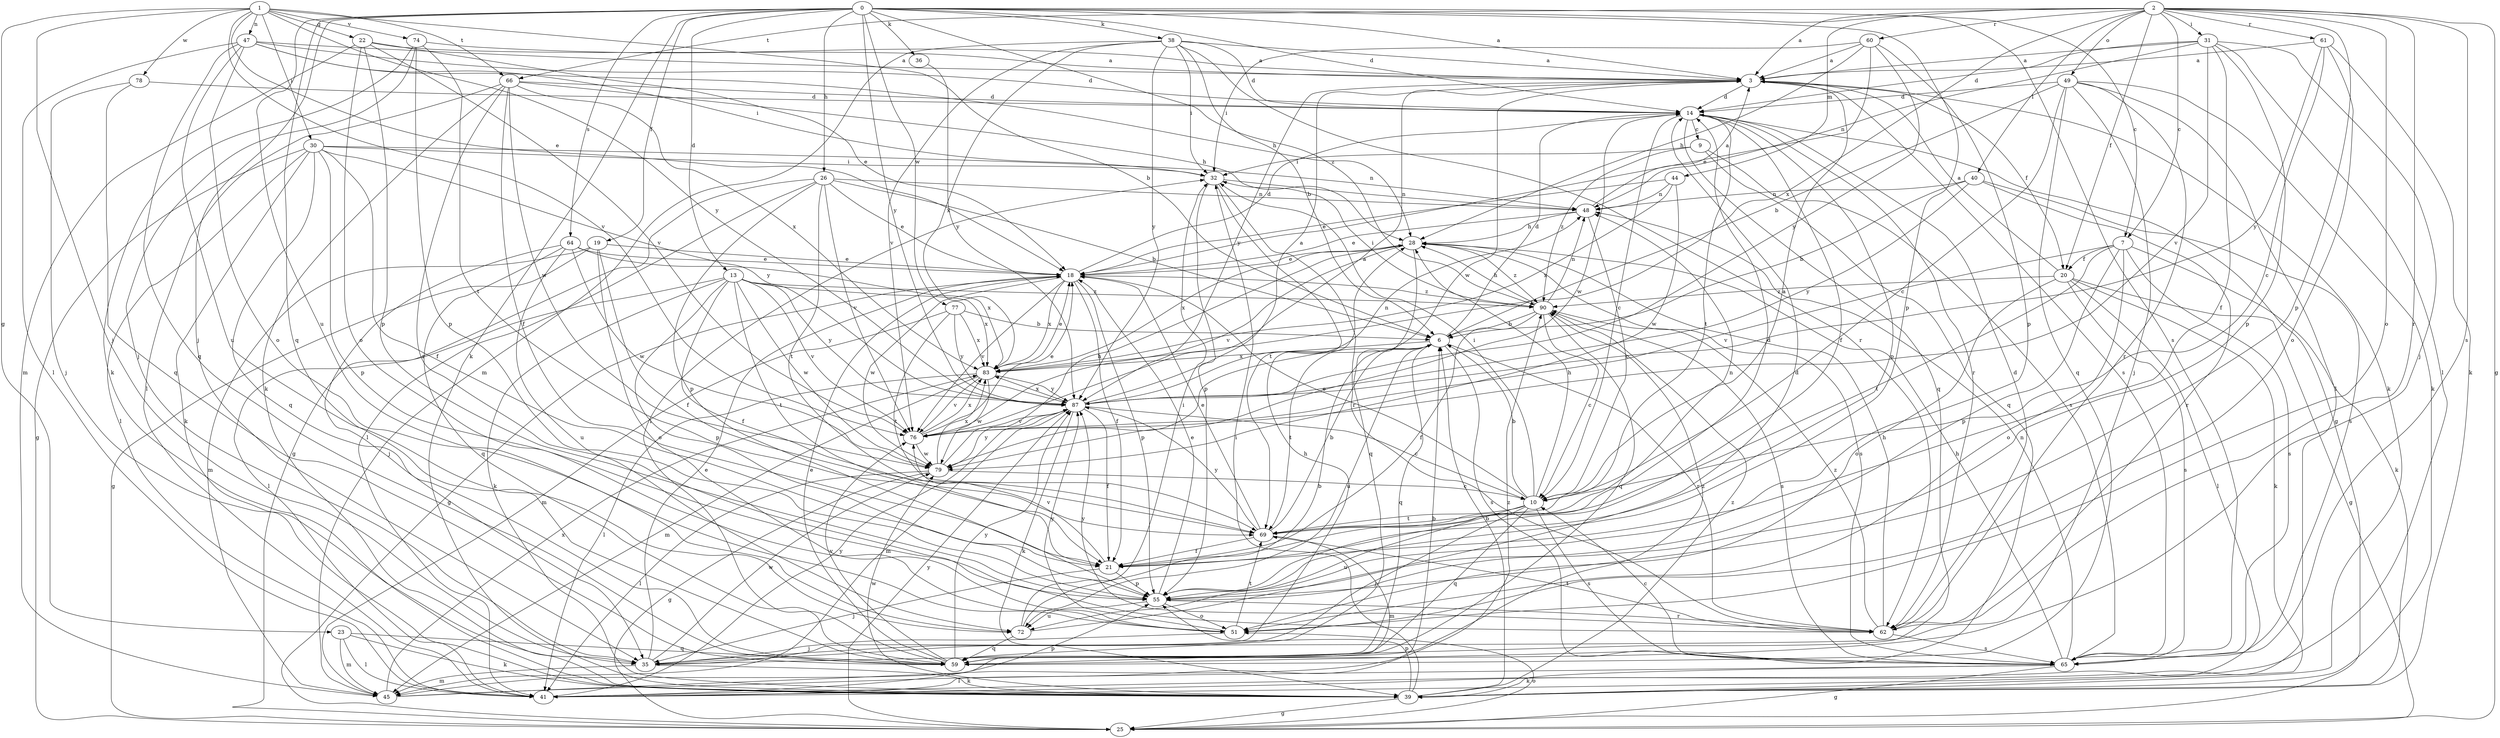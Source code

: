 strict digraph  {
0;
1;
2;
3;
6;
7;
9;
10;
13;
14;
18;
19;
20;
21;
22;
23;
25;
26;
28;
30;
31;
32;
35;
36;
38;
39;
40;
41;
44;
45;
47;
48;
49;
51;
55;
59;
60;
61;
62;
64;
65;
66;
69;
72;
74;
76;
77;
78;
79;
83;
87;
90;
0 -> 3  [label=a];
0 -> 7  [label=c];
0 -> 13  [label=d];
0 -> 14  [label=d];
0 -> 19  [label=f];
0 -> 26  [label=h];
0 -> 35  [label=j];
0 -> 36  [label=k];
0 -> 38  [label=k];
0 -> 39  [label=k];
0 -> 55  [label=p];
0 -> 59  [label=q];
0 -> 64  [label=s];
0 -> 65  [label=s];
0 -> 72  [label=u];
0 -> 77  [label=w];
0 -> 87  [label=y];
0 -> 90  [label=z];
1 -> 6  [label=b];
1 -> 18  [label=e];
1 -> 22  [label=g];
1 -> 23  [label=g];
1 -> 30  [label=i];
1 -> 35  [label=j];
1 -> 47  [label=n];
1 -> 66  [label=t];
1 -> 74  [label=v];
1 -> 76  [label=v];
1 -> 78  [label=w];
1 -> 87  [label=y];
2 -> 3  [label=a];
2 -> 7  [label=c];
2 -> 20  [label=f];
2 -> 25  [label=g];
2 -> 31  [label=i];
2 -> 40  [label=l];
2 -> 44  [label=m];
2 -> 49  [label=o];
2 -> 51  [label=o];
2 -> 55  [label=p];
2 -> 60  [label=r];
2 -> 61  [label=r];
2 -> 62  [label=r];
2 -> 65  [label=s];
2 -> 66  [label=t];
2 -> 83  [label=x];
3 -> 14  [label=d];
3 -> 20  [label=f];
3 -> 39  [label=k];
3 -> 65  [label=s];
3 -> 79  [label=w];
3 -> 87  [label=y];
6 -> 14  [label=d];
6 -> 59  [label=q];
6 -> 62  [label=r];
6 -> 65  [label=s];
6 -> 69  [label=t];
6 -> 72  [label=u];
6 -> 83  [label=x];
7 -> 20  [label=f];
7 -> 39  [label=k];
7 -> 51  [label=o];
7 -> 55  [label=p];
7 -> 65  [label=s];
7 -> 69  [label=t];
7 -> 76  [label=v];
9 -> 32  [label=i];
9 -> 59  [label=q];
9 -> 65  [label=s];
9 -> 90  [label=z];
10 -> 3  [label=a];
10 -> 6  [label=b];
10 -> 18  [label=e];
10 -> 28  [label=h];
10 -> 32  [label=i];
10 -> 35  [label=j];
10 -> 59  [label=q];
10 -> 65  [label=s];
10 -> 69  [label=t];
10 -> 72  [label=u];
13 -> 21  [label=f];
13 -> 39  [label=k];
13 -> 41  [label=l];
13 -> 55  [label=p];
13 -> 69  [label=t];
13 -> 76  [label=v];
13 -> 79  [label=w];
13 -> 83  [label=x];
13 -> 87  [label=y];
13 -> 90  [label=z];
14 -> 9  [label=c];
14 -> 10  [label=c];
14 -> 21  [label=f];
14 -> 25  [label=g];
14 -> 55  [label=p];
14 -> 59  [label=q];
14 -> 62  [label=r];
14 -> 69  [label=t];
14 -> 79  [label=w];
18 -> 14  [label=d];
18 -> 21  [label=f];
18 -> 25  [label=g];
18 -> 55  [label=p];
18 -> 76  [label=v];
18 -> 79  [label=w];
18 -> 83  [label=x];
18 -> 90  [label=z];
19 -> 18  [label=e];
19 -> 21  [label=f];
19 -> 25  [label=g];
19 -> 45  [label=m];
19 -> 51  [label=o];
20 -> 3  [label=a];
20 -> 25  [label=g];
20 -> 39  [label=k];
20 -> 41  [label=l];
20 -> 51  [label=o];
20 -> 65  [label=s];
20 -> 90  [label=z];
21 -> 14  [label=d];
21 -> 35  [label=j];
21 -> 55  [label=p];
21 -> 76  [label=v];
22 -> 3  [label=a];
22 -> 18  [label=e];
22 -> 45  [label=m];
22 -> 51  [label=o];
22 -> 55  [label=p];
22 -> 76  [label=v];
23 -> 39  [label=k];
23 -> 41  [label=l];
23 -> 45  [label=m];
23 -> 59  [label=q];
25 -> 51  [label=o];
25 -> 87  [label=y];
26 -> 6  [label=b];
26 -> 18  [label=e];
26 -> 25  [label=g];
26 -> 41  [label=l];
26 -> 48  [label=n];
26 -> 55  [label=p];
26 -> 69  [label=t];
26 -> 76  [label=v];
28 -> 18  [label=e];
28 -> 59  [label=q];
28 -> 65  [label=s];
28 -> 76  [label=v];
28 -> 83  [label=x];
28 -> 90  [label=z];
30 -> 21  [label=f];
30 -> 25  [label=g];
30 -> 32  [label=i];
30 -> 39  [label=k];
30 -> 41  [label=l];
30 -> 48  [label=n];
30 -> 55  [label=p];
30 -> 59  [label=q];
30 -> 87  [label=y];
31 -> 3  [label=a];
31 -> 14  [label=d];
31 -> 21  [label=f];
31 -> 35  [label=j];
31 -> 41  [label=l];
31 -> 48  [label=n];
31 -> 55  [label=p];
31 -> 76  [label=v];
32 -> 48  [label=n];
32 -> 55  [label=p];
32 -> 62  [label=r];
32 -> 69  [label=t];
35 -> 18  [label=e];
35 -> 28  [label=h];
35 -> 39  [label=k];
35 -> 45  [label=m];
35 -> 79  [label=w];
36 -> 87  [label=y];
38 -> 3  [label=a];
38 -> 6  [label=b];
38 -> 14  [label=d];
38 -> 32  [label=i];
38 -> 45  [label=m];
38 -> 62  [label=r];
38 -> 76  [label=v];
38 -> 83  [label=x];
38 -> 87  [label=y];
39 -> 6  [label=b];
39 -> 25  [label=g];
39 -> 32  [label=i];
39 -> 55  [label=p];
39 -> 79  [label=w];
39 -> 90  [label=z];
40 -> 6  [label=b];
40 -> 48  [label=n];
40 -> 62  [label=r];
40 -> 65  [label=s];
40 -> 87  [label=y];
41 -> 55  [label=p];
41 -> 87  [label=y];
44 -> 18  [label=e];
44 -> 48  [label=n];
44 -> 79  [label=w];
44 -> 83  [label=x];
45 -> 6  [label=b];
45 -> 83  [label=x];
45 -> 90  [label=z];
47 -> 3  [label=a];
47 -> 14  [label=d];
47 -> 28  [label=h];
47 -> 32  [label=i];
47 -> 41  [label=l];
47 -> 51  [label=o];
47 -> 59  [label=q];
47 -> 72  [label=u];
48 -> 3  [label=a];
48 -> 10  [label=c];
48 -> 18  [label=e];
48 -> 28  [label=h];
49 -> 6  [label=b];
49 -> 10  [label=c];
49 -> 14  [label=d];
49 -> 35  [label=j];
49 -> 39  [label=k];
49 -> 41  [label=l];
49 -> 59  [label=q];
49 -> 62  [label=r];
51 -> 35  [label=j];
51 -> 69  [label=t];
51 -> 87  [label=y];
55 -> 18  [label=e];
55 -> 51  [label=o];
55 -> 62  [label=r];
55 -> 72  [label=u];
59 -> 18  [label=e];
59 -> 32  [label=i];
59 -> 76  [label=v];
59 -> 87  [label=y];
59 -> 90  [label=z];
60 -> 3  [label=a];
60 -> 18  [label=e];
60 -> 28  [label=h];
60 -> 32  [label=i];
60 -> 55  [label=p];
60 -> 87  [label=y];
61 -> 3  [label=a];
61 -> 10  [label=c];
61 -> 39  [label=k];
61 -> 51  [label=o];
61 -> 87  [label=y];
62 -> 14  [label=d];
62 -> 28  [label=h];
62 -> 65  [label=s];
62 -> 69  [label=t];
62 -> 87  [label=y];
62 -> 90  [label=z];
64 -> 18  [label=e];
64 -> 35  [label=j];
64 -> 59  [label=q];
64 -> 72  [label=u];
64 -> 79  [label=w];
64 -> 83  [label=x];
65 -> 10  [label=c];
65 -> 25  [label=g];
65 -> 28  [label=h];
65 -> 39  [label=k];
65 -> 41  [label=l];
65 -> 48  [label=n];
66 -> 14  [label=d];
66 -> 21  [label=f];
66 -> 28  [label=h];
66 -> 39  [label=k];
66 -> 41  [label=l];
66 -> 62  [label=r];
66 -> 79  [label=w];
66 -> 83  [label=x];
69 -> 6  [label=b];
69 -> 18  [label=e];
69 -> 21  [label=f];
69 -> 45  [label=m];
69 -> 48  [label=n];
69 -> 87  [label=y];
72 -> 6  [label=b];
72 -> 14  [label=d];
72 -> 32  [label=i];
72 -> 59  [label=q];
74 -> 3  [label=a];
74 -> 35  [label=j];
74 -> 39  [label=k];
74 -> 55  [label=p];
74 -> 69  [label=t];
76 -> 3  [label=a];
76 -> 18  [label=e];
76 -> 79  [label=w];
76 -> 83  [label=x];
77 -> 6  [label=b];
77 -> 45  [label=m];
77 -> 69  [label=t];
77 -> 83  [label=x];
77 -> 87  [label=y];
78 -> 14  [label=d];
78 -> 35  [label=j];
78 -> 59  [label=q];
79 -> 10  [label=c];
79 -> 25  [label=g];
79 -> 28  [label=h];
79 -> 41  [label=l];
79 -> 83  [label=x];
79 -> 87  [label=y];
83 -> 18  [label=e];
83 -> 41  [label=l];
83 -> 45  [label=m];
83 -> 76  [label=v];
83 -> 79  [label=w];
83 -> 87  [label=y];
87 -> 3  [label=a];
87 -> 10  [label=c];
87 -> 21  [label=f];
87 -> 39  [label=k];
87 -> 45  [label=m];
87 -> 48  [label=n];
87 -> 76  [label=v];
87 -> 83  [label=x];
90 -> 6  [label=b];
90 -> 10  [label=c];
90 -> 21  [label=f];
90 -> 28  [label=h];
90 -> 32  [label=i];
90 -> 48  [label=n];
90 -> 59  [label=q];
90 -> 65  [label=s];
}
